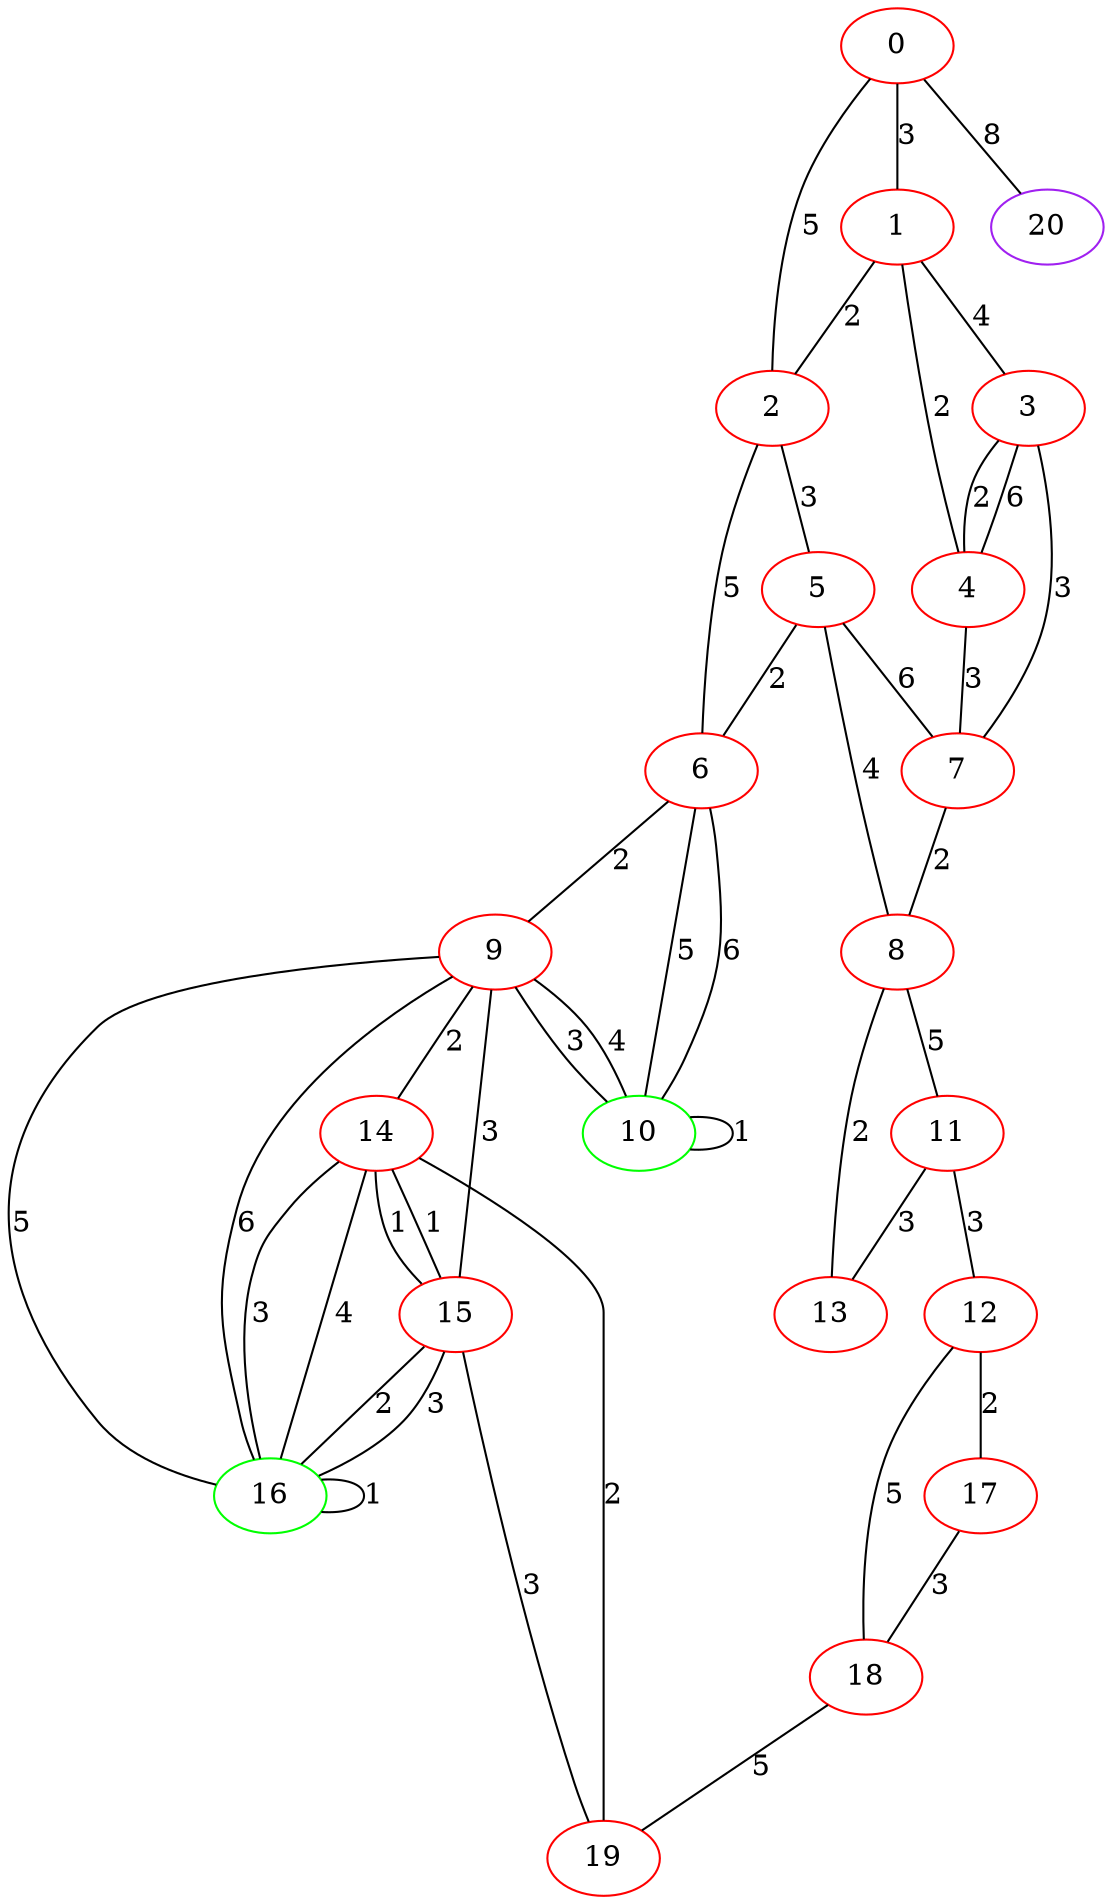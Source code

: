 graph "" {
0 [color=red, weight=1];
1 [color=red, weight=1];
2 [color=red, weight=1];
3 [color=red, weight=1];
4 [color=red, weight=1];
5 [color=red, weight=1];
6 [color=red, weight=1];
7 [color=red, weight=1];
8 [color=red, weight=1];
9 [color=red, weight=1];
10 [color=green, weight=2];
11 [color=red, weight=1];
12 [color=red, weight=1];
13 [color=red, weight=1];
14 [color=red, weight=1];
15 [color=red, weight=1];
16 [color=green, weight=2];
17 [color=red, weight=1];
18 [color=red, weight=1];
19 [color=red, weight=1];
20 [color=purple, weight=4];
0 -- 1  [key=0, label=3];
0 -- 2  [key=0, label=5];
0 -- 20  [key=0, label=8];
1 -- 2  [key=0, label=2];
1 -- 3  [key=0, label=4];
1 -- 4  [key=0, label=2];
2 -- 5  [key=0, label=3];
2 -- 6  [key=0, label=5];
3 -- 4  [key=0, label=6];
3 -- 4  [key=1, label=2];
3 -- 7  [key=0, label=3];
4 -- 7  [key=0, label=3];
5 -- 8  [key=0, label=4];
5 -- 6  [key=0, label=2];
5 -- 7  [key=0, label=6];
6 -- 9  [key=0, label=2];
6 -- 10  [key=0, label=5];
6 -- 10  [key=1, label=6];
7 -- 8  [key=0, label=2];
8 -- 11  [key=0, label=5];
8 -- 13  [key=0, label=2];
9 -- 16  [key=0, label=5];
9 -- 16  [key=1, label=6];
9 -- 10  [key=0, label=3];
9 -- 10  [key=1, label=4];
9 -- 14  [key=0, label=2];
9 -- 15  [key=0, label=3];
10 -- 10  [key=0, label=1];
11 -- 12  [key=0, label=3];
11 -- 13  [key=0, label=3];
12 -- 17  [key=0, label=2];
12 -- 18  [key=0, label=5];
14 -- 16  [key=0, label=3];
14 -- 16  [key=1, label=4];
14 -- 19  [key=0, label=2];
14 -- 15  [key=0, label=1];
14 -- 15  [key=1, label=1];
15 -- 16  [key=0, label=2];
15 -- 16  [key=1, label=3];
15 -- 19  [key=0, label=3];
16 -- 16  [key=0, label=1];
17 -- 18  [key=0, label=3];
18 -- 19  [key=0, label=5];
}
